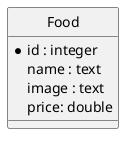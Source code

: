 @startuml
hide circle
skinparam linetype ortho
skinparam monochrome true

entity "Food" as food {
  *id : integer
  name : text
  image : text
  price: double
}
@enduml
